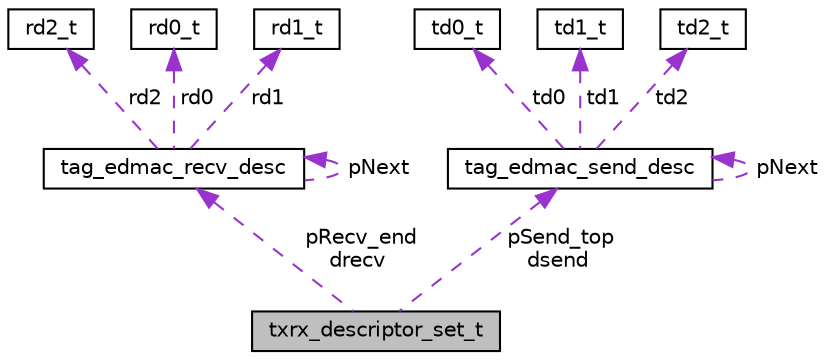 digraph "txrx_descriptor_set_t"
{
 // LATEX_PDF_SIZE
  edge [fontname="Helvetica",fontsize="10",labelfontname="Helvetica",labelfontsize="10"];
  node [fontname="Helvetica",fontsize="10",shape=record];
  Node1 [label="txrx_descriptor_set_t",height=0.2,width=0.4,color="black", fillcolor="grey75", style="filled", fontcolor="black",tooltip="The whole transmit/receive descriptors (must be allocated in 16-byte boundaries)"];
  Node2 -> Node1 [dir="back",color="darkorchid3",fontsize="10",style="dashed",label=" pRecv_end\ndrecv" ,fontname="Helvetica"];
  Node2 [label="tag_edmac_recv_desc",height=0.2,width=0.4,color="black", fillcolor="white", style="filled",URL="$d4/d5a/structtag__edmac__recv__desc.html",tooltip=" "];
  Node3 -> Node2 [dir="back",color="darkorchid3",fontsize="10",style="dashed",label=" rd2" ,fontname="Helvetica"];
  Node3 [label="rd2_t",height=0.2,width=0.4,color="black", fillcolor="white", style="filled",URL="$dd/d5d/structrd2__t.html",tooltip=" "];
  Node2 -> Node2 [dir="back",color="darkorchid3",fontsize="10",style="dashed",label=" pNext" ,fontname="Helvetica"];
  Node4 -> Node2 [dir="back",color="darkorchid3",fontsize="10",style="dashed",label=" rd0" ,fontname="Helvetica"];
  Node4 [label="rd0_t",height=0.2,width=0.4,color="black", fillcolor="white", style="filled",URL="$d5/de4/unionrd0__t.html",tooltip=" "];
  Node5 -> Node2 [dir="back",color="darkorchid3",fontsize="10",style="dashed",label=" rd1" ,fontname="Helvetica"];
  Node5 [label="rd1_t",height=0.2,width=0.4,color="black", fillcolor="white", style="filled",URL="$dc/de3/structrd1__t.html",tooltip=" "];
  Node6 -> Node1 [dir="back",color="darkorchid3",fontsize="10",style="dashed",label=" pSend_top\ndsend" ,fontname="Helvetica"];
  Node6 [label="tag_edmac_send_desc",height=0.2,width=0.4,color="black", fillcolor="white", style="filled",URL="$da/d22/structtag__edmac__send__desc.html",tooltip=" "];
  Node7 -> Node6 [dir="back",color="darkorchid3",fontsize="10",style="dashed",label=" td0" ,fontname="Helvetica"];
  Node7 [label="td0_t",height=0.2,width=0.4,color="black", fillcolor="white", style="filled",URL="$d3/d14/uniontd0__t.html",tooltip=" "];
  Node8 -> Node6 [dir="back",color="darkorchid3",fontsize="10",style="dashed",label=" td1" ,fontname="Helvetica"];
  Node8 [label="td1_t",height=0.2,width=0.4,color="black", fillcolor="white", style="filled",URL="$db/d4b/structtd1__t.html",tooltip=" "];
  Node9 -> Node6 [dir="back",color="darkorchid3",fontsize="10",style="dashed",label=" td2" ,fontname="Helvetica"];
  Node9 [label="td2_t",height=0.2,width=0.4,color="black", fillcolor="white", style="filled",URL="$de/d6e/structtd2__t.html",tooltip=" "];
  Node6 -> Node6 [dir="back",color="darkorchid3",fontsize="10",style="dashed",label=" pNext" ,fontname="Helvetica"];
}
